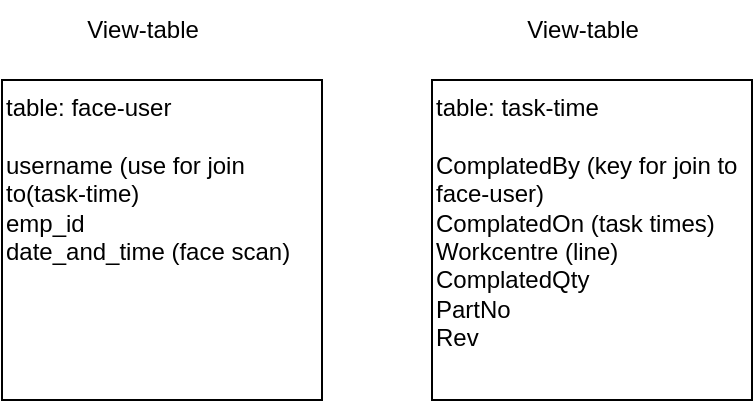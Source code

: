 <mxfile version="26.1.0">
  <diagram name="Page-1" id="OFQLj2v8v8UZUONTh2AO">
    <mxGraphModel dx="794" dy="412" grid="1" gridSize="10" guides="1" tooltips="1" connect="1" arrows="1" fold="1" page="1" pageScale="1" pageWidth="827" pageHeight="1169" math="0" shadow="0">
      <root>
        <mxCell id="0" />
        <mxCell id="1" parent="0" />
        <mxCell id="EFj9_kPtd9XkNFgS6SFH-1" value="table: face-user&lt;div&gt;&lt;br&gt;&lt;/div&gt;&lt;div&gt;username (use for join to(task-time)&lt;/div&gt;&lt;div&gt;emp_id&lt;/div&gt;&lt;div&gt;date_and_time (face scan)&lt;/div&gt;" style="whiteSpace=wrap;html=1;aspect=fixed;align=left;verticalAlign=top;" parent="1" vertex="1">
          <mxGeometry x="140" y="110" width="160" height="160" as="geometry" />
        </mxCell>
        <mxCell id="EFj9_kPtd9XkNFgS6SFH-2" value="table: task-time&lt;div&gt;&lt;br&gt;&lt;/div&gt;&lt;div&gt;ComplatedBy (key for join to face-user)&lt;/div&gt;&lt;div&gt;ComplatedOn (task times)&lt;/div&gt;&lt;div&gt;Workcentre (line)&lt;/div&gt;&lt;div&gt;ComplatedQty&lt;/div&gt;&lt;div&gt;PartNo&lt;/div&gt;&lt;div&gt;Rev&lt;/div&gt;" style="whiteSpace=wrap;html=1;aspect=fixed;align=left;verticalAlign=top;" parent="1" vertex="1">
          <mxGeometry x="355" y="110" width="160" height="160" as="geometry" />
        </mxCell>
        <mxCell id="EFj9_kPtd9XkNFgS6SFH-3" value="View-table" style="text;html=1;align=center;verticalAlign=middle;resizable=0;points=[];autosize=1;strokeColor=none;fillColor=none;" parent="1" vertex="1">
          <mxGeometry x="170" y="70" width="80" height="30" as="geometry" />
        </mxCell>
        <mxCell id="EFj9_kPtd9XkNFgS6SFH-4" value="View-table" style="text;html=1;align=center;verticalAlign=middle;resizable=0;points=[];autosize=1;strokeColor=none;fillColor=none;" parent="1" vertex="1">
          <mxGeometry x="390" y="70" width="80" height="30" as="geometry" />
        </mxCell>
      </root>
    </mxGraphModel>
  </diagram>
</mxfile>
